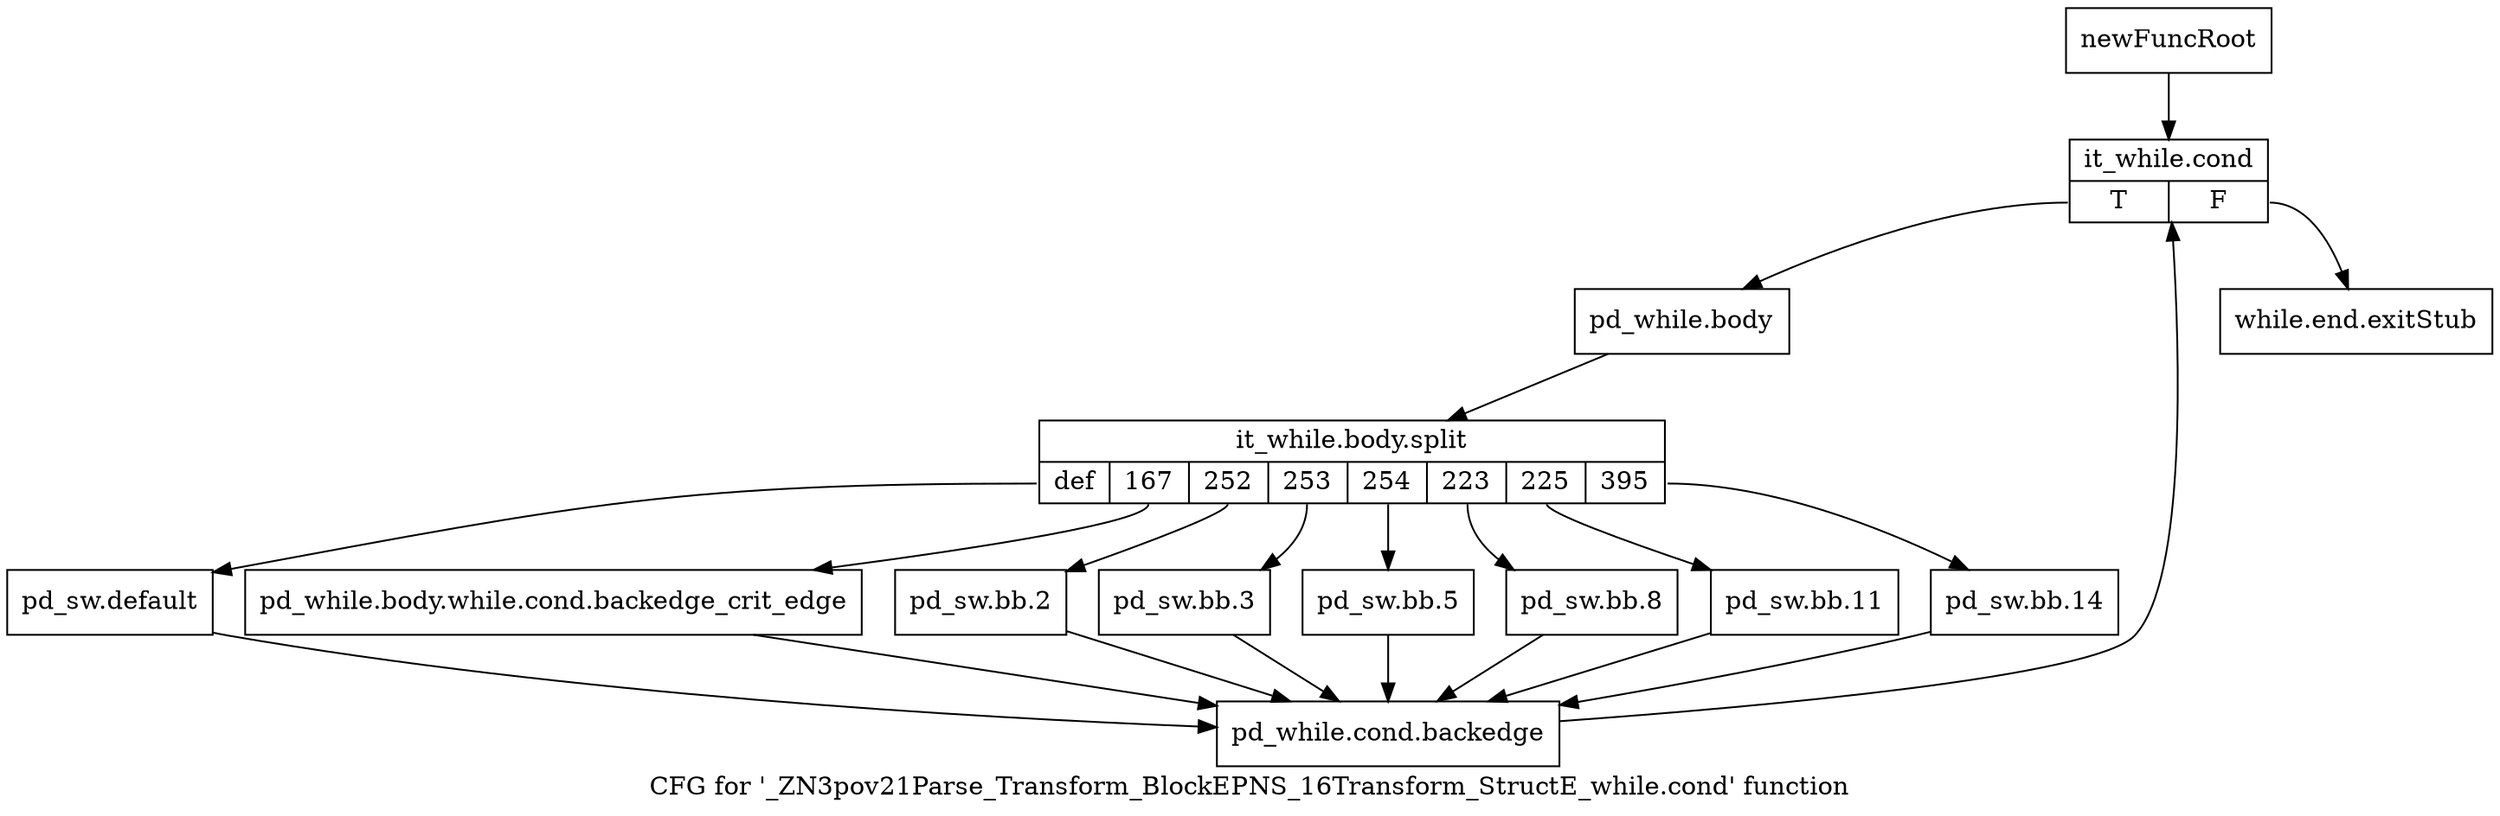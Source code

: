 digraph "CFG for '_ZN3pov21Parse_Transform_BlockEPNS_16Transform_StructE_while.cond' function" {
	label="CFG for '_ZN3pov21Parse_Transform_BlockEPNS_16Transform_StructE_while.cond' function";

	Node0x2726cf0 [shape=record,label="{newFuncRoot}"];
	Node0x2726cf0 -> Node0x2726d90;
	Node0x2726d40 [shape=record,label="{while.end.exitStub}"];
	Node0x2726d90 [shape=record,label="{it_while.cond|{<s0>T|<s1>F}}"];
	Node0x2726d90:s0 -> Node0x2726de0;
	Node0x2726d90:s1 -> Node0x2726d40;
	Node0x2726de0 [shape=record,label="{pd_while.body}"];
	Node0x2726de0 -> Node0x37fdeb0;
	Node0x37fdeb0 [shape=record,label="{it_while.body.split|{<s0>def|<s1>167|<s2>252|<s3>253|<s4>254|<s5>223|<s6>225|<s7>395}}"];
	Node0x37fdeb0:s0 -> Node0x2727060;
	Node0x37fdeb0:s1 -> Node0x2727010;
	Node0x37fdeb0:s2 -> Node0x2726fc0;
	Node0x37fdeb0:s3 -> Node0x2726f70;
	Node0x37fdeb0:s4 -> Node0x2726f20;
	Node0x37fdeb0:s5 -> Node0x2726ed0;
	Node0x37fdeb0:s6 -> Node0x2726e80;
	Node0x37fdeb0:s7 -> Node0x2726e30;
	Node0x2726e30 [shape=record,label="{pd_sw.bb.14}"];
	Node0x2726e30 -> Node0x27270b0;
	Node0x2726e80 [shape=record,label="{pd_sw.bb.11}"];
	Node0x2726e80 -> Node0x27270b0;
	Node0x2726ed0 [shape=record,label="{pd_sw.bb.8}"];
	Node0x2726ed0 -> Node0x27270b0;
	Node0x2726f20 [shape=record,label="{pd_sw.bb.5}"];
	Node0x2726f20 -> Node0x27270b0;
	Node0x2726f70 [shape=record,label="{pd_sw.bb.3}"];
	Node0x2726f70 -> Node0x27270b0;
	Node0x2726fc0 [shape=record,label="{pd_sw.bb.2}"];
	Node0x2726fc0 -> Node0x27270b0;
	Node0x2727010 [shape=record,label="{pd_while.body.while.cond.backedge_crit_edge}"];
	Node0x2727010 -> Node0x27270b0;
	Node0x2727060 [shape=record,label="{pd_sw.default}"];
	Node0x2727060 -> Node0x27270b0;
	Node0x27270b0 [shape=record,label="{pd_while.cond.backedge}"];
	Node0x27270b0 -> Node0x2726d90;
}

